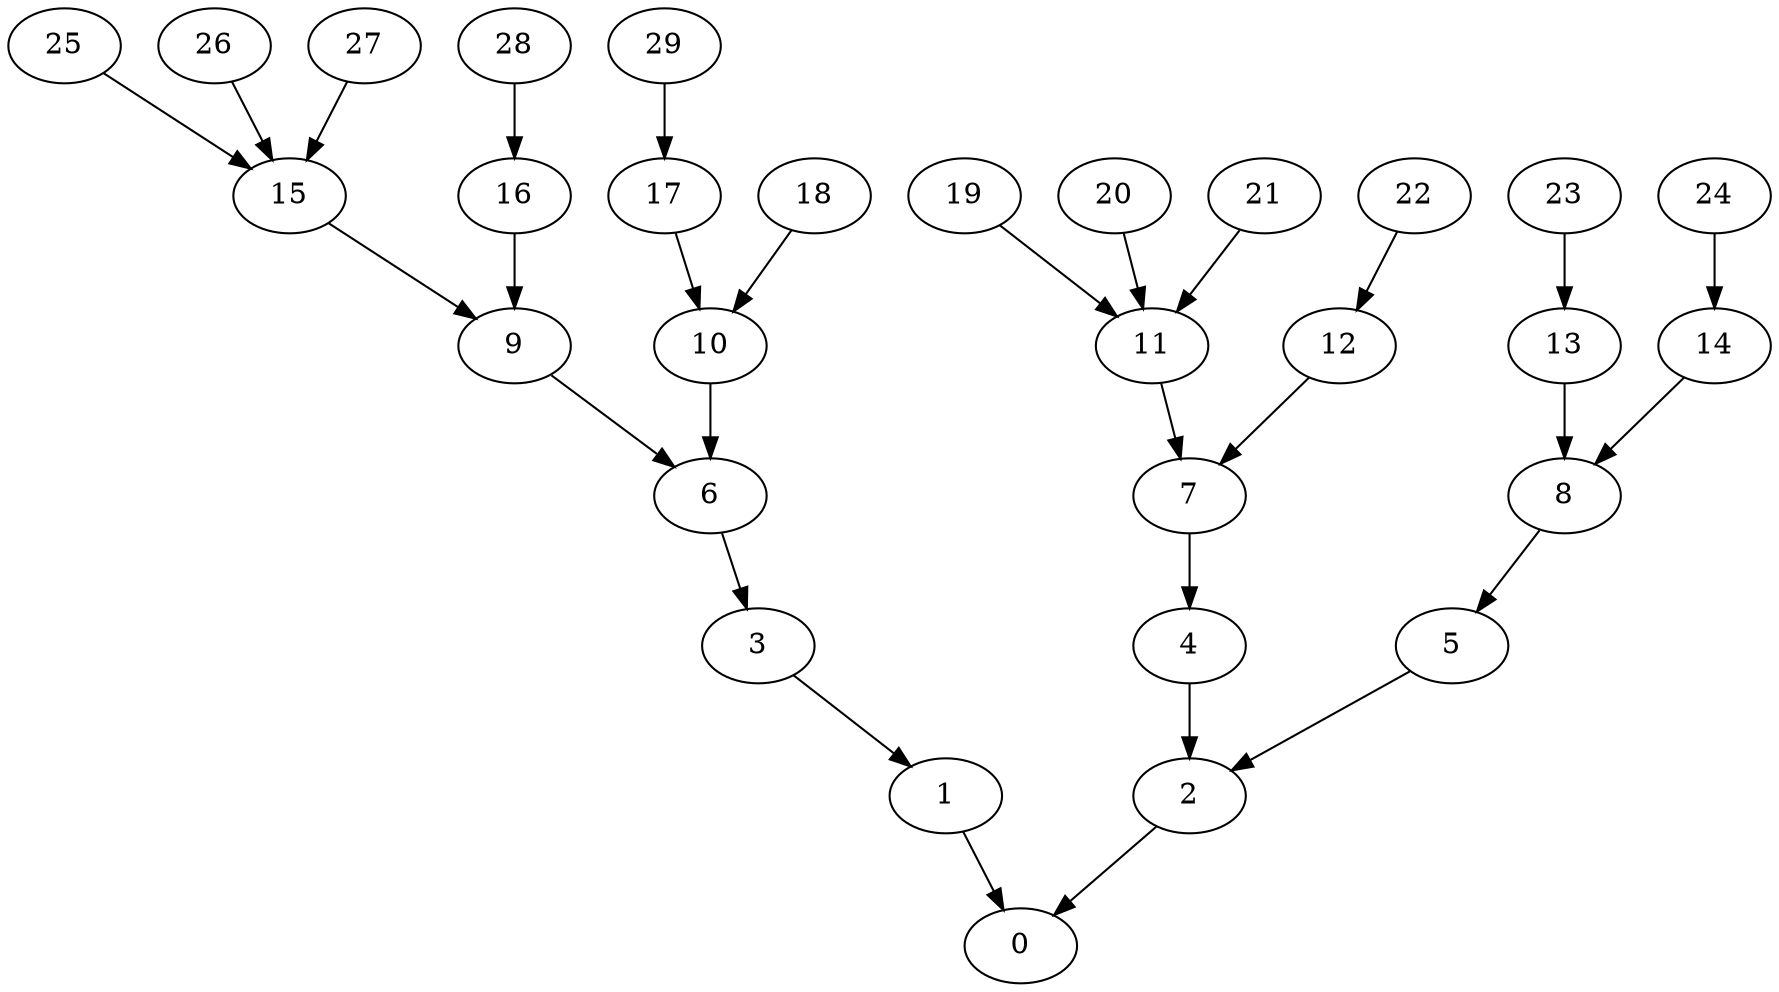 digraph "InTree-Unbalanced-MaxBf-3_Nodes_30_CCR_0.10_WeightType_Random_GB" {
	graph ["Duplicate states"=0,
		GraphType=InTree,
		"Max states in OPEN"=0,
		Modes="120000ms; topo-ordered tasks, ; Pruning: task equivalence, fixed order ready list, ; F-value: ; Optimisation: best schedule length (\
SL) optimisation on equal, ",
		NumberOfTasks=30,
		"Pruned using list schedule length"=39139680,
		"States removed from OPEN"=0,
		TargetSystem="Homogeneous-2",
		"Time to schedule (ms)"=16305,
		"Total idle time"=0,
		"Total schedule length"=858,
		"Total sequential time"=1683,
		"Total states created"=78279360
	];
	0	["Finish time"=858,
		Processor=0,
		"Start time"=836,
		Weight=22];
	1	["Finish time"=825,
		Processor=1,
		"Start time"=792,
		Weight=33];
	1 -> 0	[Weight=5];
	2	["Finish time"=836,
		Processor=0,
		"Start time"=792,
		Weight=44];
	2 -> 0	[Weight=9];
	3	["Finish time"=792,
		Processor=1,
		"Start time"=737,
		Weight=55];
	3 -> 1	[Weight=3];
	4	["Finish time"=792,
		Processor=0,
		"Start time"=726,
		Weight=66];
	4 -> 2	[Weight=6];
	5	["Finish time"=737,
		Processor=1,
		"Start time"=638,
		Weight=99];
	5 -> 2	[Weight=2];
	6	["Finish time"=649,
		Processor=0,
		"Start time"=605,
		Weight=44];
	6 -> 3	[Weight=8];
	7	["Finish time"=726,
		Processor=0,
		"Start time"=649,
		Weight=77];
	7 -> 4	[Weight=5];
	8	["Finish time"=561,
		Processor=0,
		"Start time"=528,
		Weight=33];
	8 -> 5	[Weight=8];
	9	["Finish time"=605,
		Processor=0,
		"Start time"=561,
		Weight=44];
	9 -> 6	[Weight=10];
	10	["Finish time"=572,
		Processor=1,
		"Start time"=539,
		Weight=33];
	10 -> 6	[Weight=7];
	11	["Finish time"=638,
		Processor=1,
		"Start time"=572,
		Weight=66];
	11 -> 7	[Weight=10];
	12	["Finish time"=528,
		Processor=0,
		"Start time"=495,
		Weight=33];
	12 -> 7	[Weight=9];
	13	["Finish time"=440,
		Processor=0,
		"Start time"=407,
		Weight=33];
	13 -> 8	[Weight=4];
	14	["Finish time"=132,
		Processor=1,
		"Start time"=110,
		Weight=22];
	14 -> 8	[Weight=3];
	15	["Finish time"=473,
		Processor=1,
		"Start time"=396,
		Weight=77];
	15 -> 9	[Weight=8];
	16	["Finish time"=539,
		Processor=1,
		"Start time"=473,
		Weight=66];
	16 -> 9	[Weight=4];
	17	["Finish time"=495,
		Processor=0,
		"Start time"=440,
		Weight=55];
	17 -> 10	[Weight=6];
	18	["Finish time"=22,
		Processor=1,
		"Start time"=0,
		Weight=22];
	18 -> 10	[Weight=4];
	19	["Finish time"=132,
		Processor=0,
		"Start time"=77,
		Weight=55];
	19 -> 11	[Weight=5];
	20	["Finish time"=286,
		Processor=1,
		"Start time"=209,
		Weight=77];
	20 -> 11	[Weight=7];
	21	["Finish time"=407,
		Processor=0,
		"Start time"=297,
		Weight=110];
	21 -> 11	[Weight=2];
	22	["Finish time"=396,
		Processor=1,
		"Start time"=286,
		Weight=110];
	22 -> 12	[Weight=4];
	23	["Finish time"=297,
		Processor=0,
		"Start time"=209,
		Weight=88];
	23 -> 13	[Weight=7];
	24	["Finish time"=55,
		Processor=1,
		"Start time"=22,
		Weight=33];
	24 -> 14	[Weight=3];
	25	["Finish time"=110,
		Processor=1,
		"Start time"=55,
		Weight=55];
	25 -> 15	[Weight=5];
	26	["Finish time"=33,
		Processor=0,
		"Start time"=0,
		Weight=33];
	26 -> 15	[Weight=7];
	27	["Finish time"=77,
		Processor=0,
		"Start time"=33,
		Weight=44];
	27 -> 15	[Weight=4];
	28	["Finish time"=209,
		Processor=1,
		"Start time"=132,
		Weight=77];
	28 -> 16	[Weight=8];
	29	["Finish time"=209,
		Processor=0,
		"Start time"=132,
		Weight=77];
	29 -> 17	[Weight=6];
}
